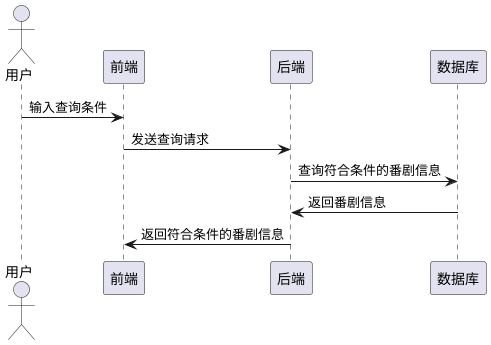 @startuml

actor 用户
participant 前端
participant 后端
participant 数据库

用户 -> 前端: 输入查询条件
前端 -> 后端: 发送查询请求
后端 -> 数据库: 查询符合条件的番剧信息
数据库 -> 后端: 返回番剧信息
后端 -> 前端: 返回符合条件的番剧信息

@enduml
